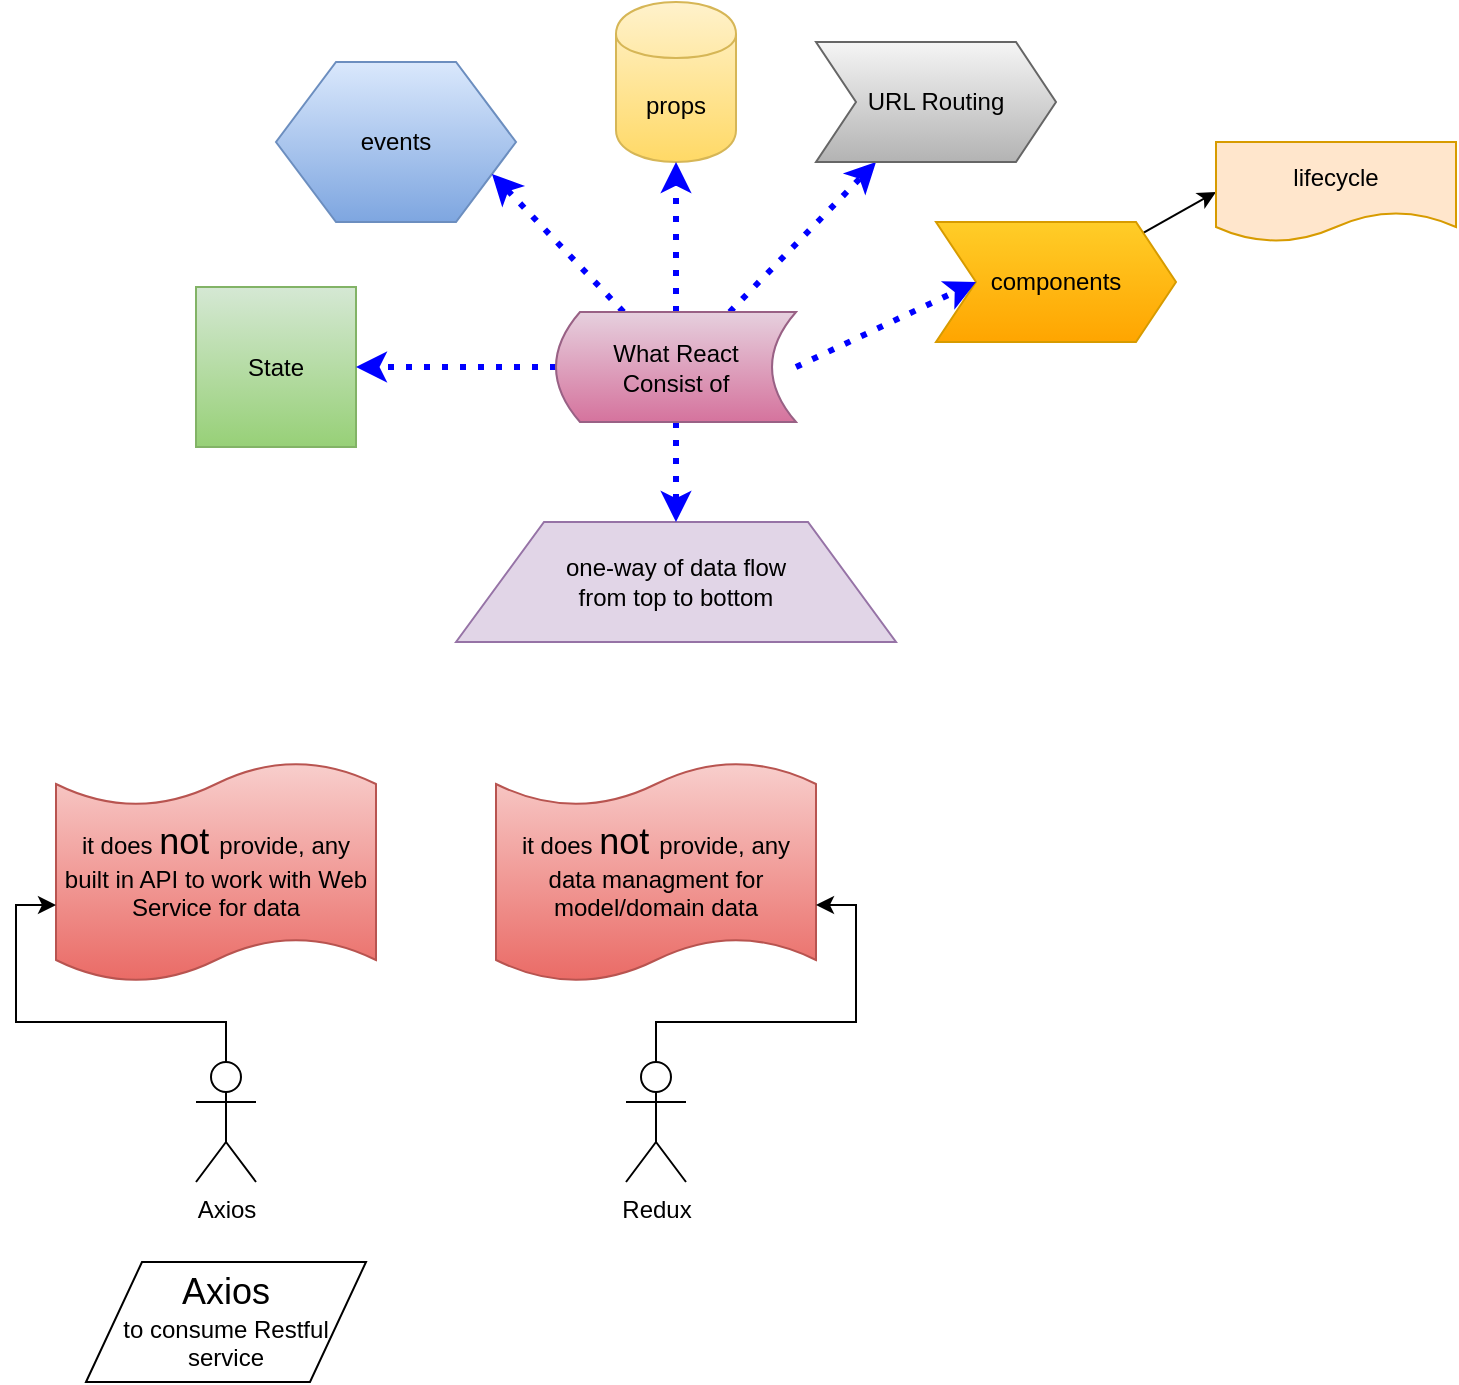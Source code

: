 <mxfile version="11.3.0" type="device" pages="1"><diagram id="VSHCmswDwAp53w7VKb_G" name="Page-1"><mxGraphModel dx="838" dy="480" grid="1" gridSize="10" guides="1" tooltips="1" connect="1" arrows="1" fold="1" page="1" pageScale="1" pageWidth="850" pageHeight="1100" math="0" shadow="0"><root><mxCell id="0"/><mxCell id="1" parent="0"/><mxCell id="8Jhxij9rzCzo2XFycMMd-1" value="State" style="whiteSpace=wrap;html=1;aspect=fixed;gradientColor=#97d077;fillColor=#d5e8d4;strokeColor=#82b366;" parent="1" vertex="1"><mxGeometry x="140" y="212.5" width="80" height="80" as="geometry"/></mxCell><mxCell id="8Jhxij9rzCzo2XFycMMd-2" value="props" style="shape=cylinder;whiteSpace=wrap;html=1;boundedLbl=1;backgroundOutline=1;gradientColor=#ffd966;fillColor=#fff2cc;strokeColor=#d6b656;" parent="1" vertex="1"><mxGeometry x="350" y="70" width="60" height="80" as="geometry"/></mxCell><mxCell id="jgYSe5CWb2O6hMKTPU65-3" style="edgeStyle=none;rounded=0;orthogonalLoop=1;jettySize=auto;html=1;entryX=0;entryY=0.5;entryDx=0;entryDy=0;" parent="1" source="8Jhxij9rzCzo2XFycMMd-3" target="8Jhxij9rzCzo2XFycMMd-5" edge="1"><mxGeometry relative="1" as="geometry"/></mxCell><mxCell id="8Jhxij9rzCzo2XFycMMd-3" value="components" style="shape=step;perimeter=stepPerimeter;whiteSpace=wrap;html=1;fixedSize=1;gradientColor=#ffa500;fillColor=#ffcd28;strokeColor=#d79b00;" parent="1" vertex="1"><mxGeometry x="510" y="180" width="120" height="60" as="geometry"/></mxCell><mxCell id="8Jhxij9rzCzo2XFycMMd-4" value="one-way of data flow &lt;br&gt;from top to bottom" style="shape=trapezoid;perimeter=trapezoidPerimeter;whiteSpace=wrap;html=1;fillColor=#e1d5e7;strokeColor=#9673a6;" parent="1" vertex="1"><mxGeometry x="270" y="330" width="220" height="60" as="geometry"/></mxCell><mxCell id="8Jhxij9rzCzo2XFycMMd-5" value="lifecycle" style="shape=document;whiteSpace=wrap;html=1;boundedLbl=1;fillColor=#ffe6cc;strokeColor=#d79b00;" parent="1" vertex="1"><mxGeometry x="650" y="140" width="120" height="50" as="geometry"/></mxCell><mxCell id="jgYSe5CWb2O6hMKTPU65-1" value="events" style="shape=hexagon;perimeter=hexagonPerimeter2;whiteSpace=wrap;html=1;gradientColor=#7ea6e0;fillColor=#dae8fc;strokeColor=#6c8ebf;" parent="1" vertex="1"><mxGeometry x="180" y="100" width="120" height="80" as="geometry"/></mxCell><mxCell id="jgYSe5CWb2O6hMKTPU65-4" style="edgeStyle=none;rounded=0;orthogonalLoop=1;jettySize=auto;html=1;entryX=0.5;entryY=1;entryDx=0;entryDy=0;strokeWidth=3;dashed=1;dashPattern=1 2;strokeColor=#0000FF;" parent="1" source="jgYSe5CWb2O6hMKTPU65-2" target="8Jhxij9rzCzo2XFycMMd-2" edge="1"><mxGeometry relative="1" as="geometry"/></mxCell><mxCell id="jgYSe5CWb2O6hMKTPU65-5" style="edgeStyle=none;rounded=0;orthogonalLoop=1;jettySize=auto;html=1;entryX=1;entryY=0.75;entryDx=0;entryDy=0;strokeWidth=3;dashed=1;dashPattern=1 2;strokeColor=#0000FF;" parent="1" source="jgYSe5CWb2O6hMKTPU65-2" target="jgYSe5CWb2O6hMKTPU65-1" edge="1"><mxGeometry relative="1" as="geometry"/></mxCell><mxCell id="jgYSe5CWb2O6hMKTPU65-6" style="edgeStyle=none;rounded=0;orthogonalLoop=1;jettySize=auto;html=1;strokeWidth=3;dashed=1;dashPattern=1 2;strokeColor=#0000FF;" parent="1" source="jgYSe5CWb2O6hMKTPU65-2" target="8Jhxij9rzCzo2XFycMMd-1" edge="1"><mxGeometry relative="1" as="geometry"/></mxCell><mxCell id="jgYSe5CWb2O6hMKTPU65-7" style="edgeStyle=none;rounded=0;orthogonalLoop=1;jettySize=auto;html=1;strokeWidth=3;dashed=1;dashPattern=1 2;strokeColor=#0000FF;" parent="1" source="jgYSe5CWb2O6hMKTPU65-2" target="8Jhxij9rzCzo2XFycMMd-4" edge="1"><mxGeometry relative="1" as="geometry"/></mxCell><mxCell id="jgYSe5CWb2O6hMKTPU65-8" style="edgeStyle=none;rounded=0;orthogonalLoop=1;jettySize=auto;html=1;exitX=1;exitY=0.5;exitDx=0;exitDy=0;entryX=0;entryY=0.5;entryDx=0;entryDy=0;strokeWidth=3;dashed=1;dashPattern=1 2;strokeColor=#0000FF;" parent="1" source="jgYSe5CWb2O6hMKTPU65-2" target="8Jhxij9rzCzo2XFycMMd-3" edge="1"><mxGeometry relative="1" as="geometry"/></mxCell><mxCell id="zTbm8FceI7uGEFdl7wGK-3" style="edgeStyle=none;rounded=0;orthogonalLoop=1;jettySize=auto;html=1;entryX=0.25;entryY=1;entryDx=0;entryDy=0;dashed=1;dashPattern=1 2;strokeColor=#0000FF;strokeWidth=3;" edge="1" parent="1" source="jgYSe5CWb2O6hMKTPU65-2" target="zTbm8FceI7uGEFdl7wGK-1"><mxGeometry relative="1" as="geometry"/></mxCell><mxCell id="jgYSe5CWb2O6hMKTPU65-2" value="What React&lt;br&gt;Consist of" style="shape=dataStorage;whiteSpace=wrap;html=1;gradientColor=#d5739d;fillColor=#e6d0de;strokeColor=#996185;" parent="1" vertex="1"><mxGeometry x="320" y="225" width="120" height="55" as="geometry"/></mxCell><mxCell id="MTM87GqyHix_KQFBJmTQ-1" value="it does &lt;font style=&quot;font-size: 18px&quot;&gt;not &lt;/font&gt;provide, any built in API to work with Web Service for data" style="shape=tape;whiteSpace=wrap;html=1;size=0.2;gradientColor=#ea6b66;fillColor=#f8cecc;strokeColor=#b85450;" parent="1" vertex="1"><mxGeometry x="70" y="450" width="160" height="110" as="geometry"/></mxCell><mxCell id="MTM87GqyHix_KQFBJmTQ-2" value="it does &lt;font style=&quot;font-size: 18px&quot;&gt;not &lt;/font&gt;provide, any data managment for model/domain data" style="shape=tape;whiteSpace=wrap;html=1;size=0.2;gradientColor=#ea6b66;fillColor=#f8cecc;strokeColor=#b85450;" parent="1" vertex="1"><mxGeometry x="290" y="450" width="160" height="110" as="geometry"/></mxCell><mxCell id="MTM87GqyHix_KQFBJmTQ-5" value="" style="edgeStyle=orthogonalEdgeStyle;rounded=0;orthogonalLoop=1;jettySize=auto;html=1;entryX=1;entryY=0.65;entryDx=0;entryDy=0;entryPerimeter=0;" parent="1" source="MTM87GqyHix_KQFBJmTQ-3" target="MTM87GqyHix_KQFBJmTQ-2" edge="1"><mxGeometry relative="1" as="geometry"><mxPoint x="370" y="740" as="targetPoint"/></mxGeometry></mxCell><mxCell id="MTM87GqyHix_KQFBJmTQ-3" value="Redux" style="shape=umlActor;verticalLabelPosition=bottom;labelBackgroundColor=#ffffff;verticalAlign=top;html=1;outlineConnect=0;" parent="1" vertex="1"><mxGeometry x="355" y="600" width="30" height="60" as="geometry"/></mxCell><mxCell id="MTM87GqyHix_KQFBJmTQ-10" style="edgeStyle=orthogonalEdgeStyle;rounded=0;orthogonalLoop=1;jettySize=auto;html=1;entryX=0;entryY=0.65;entryDx=0;entryDy=0;entryPerimeter=0;" parent="1" source="MTM87GqyHix_KQFBJmTQ-8" target="MTM87GqyHix_KQFBJmTQ-1" edge="1"><mxGeometry relative="1" as="geometry"/></mxCell><mxCell id="MTM87GqyHix_KQFBJmTQ-8" value="Axios" style="shape=umlActor;verticalLabelPosition=bottom;labelBackgroundColor=#ffffff;verticalAlign=top;html=1;outlineConnect=0;" parent="1" vertex="1"><mxGeometry x="140" y="600" width="30" height="60" as="geometry"/></mxCell><mxCell id="1AIJ9ZOP03IIdQOXog5W-1" value="&lt;font style=&quot;font-size: 18px&quot;&gt;Axios&lt;/font&gt;&lt;br&gt;to consume Restful service" style="shape=parallelogram;perimeter=parallelogramPerimeter;whiteSpace=wrap;html=1;" parent="1" vertex="1"><mxGeometry x="85" y="700" width="140" height="60" as="geometry"/></mxCell><mxCell id="zTbm8FceI7uGEFdl7wGK-1" value="URL Routing" style="shape=step;perimeter=stepPerimeter;whiteSpace=wrap;html=1;fixedSize=1;gradientColor=#b3b3b3;fillColor=#f5f5f5;strokeColor=#666666;" vertex="1" parent="1"><mxGeometry x="450" y="90" width="120" height="60" as="geometry"/></mxCell></root></mxGraphModel></diagram></mxfile>